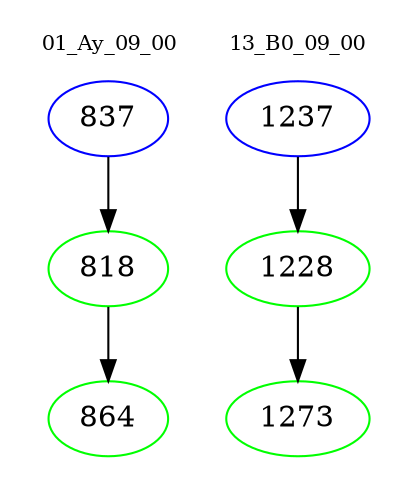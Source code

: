 digraph{
subgraph cluster_0 {
color = white
label = "01_Ay_09_00";
fontsize=10;
T0_837 [label="837", color="blue"]
T0_837 -> T0_818 [color="black"]
T0_818 [label="818", color="green"]
T0_818 -> T0_864 [color="black"]
T0_864 [label="864", color="green"]
}
subgraph cluster_1 {
color = white
label = "13_B0_09_00";
fontsize=10;
T1_1237 [label="1237", color="blue"]
T1_1237 -> T1_1228 [color="black"]
T1_1228 [label="1228", color="green"]
T1_1228 -> T1_1273 [color="black"]
T1_1273 [label="1273", color="green"]
}
}
